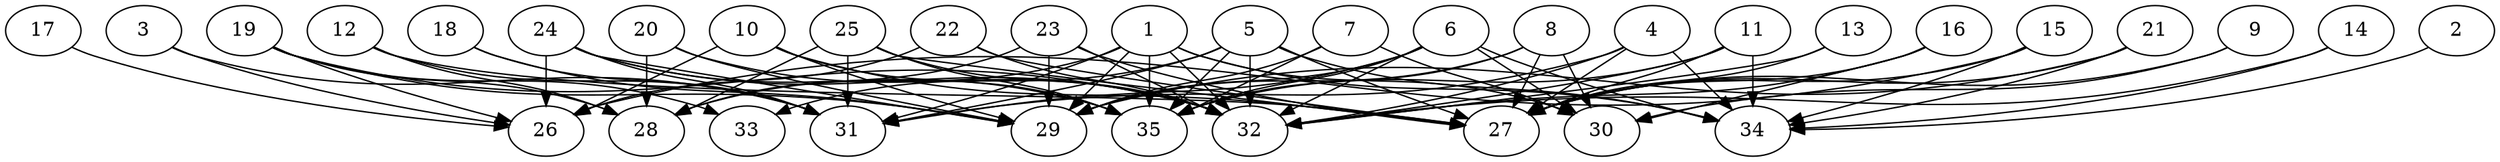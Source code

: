 // DAG automatically generated by daggen at Thu Oct  3 14:05:36 2019
// ./daggen --dot -n 35 --ccr 0.5 --fat 0.9 --regular 0.9 --density 0.6 --mindata 5242880 --maxdata 52428800 
digraph G {
  1 [size="33298432", alpha="0.05", expect_size="16649216"] 
  1 -> 28 [size ="16649216"]
  1 -> 29 [size ="16649216"]
  1 -> 30 [size ="16649216"]
  1 -> 31 [size ="16649216"]
  1 -> 32 [size ="16649216"]
  1 -> 34 [size ="16649216"]
  1 -> 35 [size ="16649216"]
  2 [size="74246144", alpha="0.17", expect_size="37123072"] 
  2 -> 34 [size ="37123072"]
  3 [size="60571648", alpha="0.08", expect_size="30285824"] 
  3 -> 26 [size ="30285824"]
  3 -> 31 [size ="30285824"]
  4 [size="91748352", alpha="0.09", expect_size="45874176"] 
  4 -> 27 [size ="45874176"]
  4 -> 31 [size ="45874176"]
  4 -> 32 [size ="45874176"]
  4 -> 34 [size ="45874176"]
  5 [size="66691072", alpha="0.17", expect_size="33345536"] 
  5 -> 27 [size ="33345536"]
  5 -> 31 [size ="33345536"]
  5 -> 32 [size ="33345536"]
  5 -> 33 [size ="33345536"]
  5 -> 34 [size ="33345536"]
  5 -> 35 [size ="33345536"]
  6 [size="72388608", alpha="0.09", expect_size="36194304"] 
  6 -> 29 [size ="36194304"]
  6 -> 30 [size ="36194304"]
  6 -> 31 [size ="36194304"]
  6 -> 32 [size ="36194304"]
  6 -> 34 [size ="36194304"]
  6 -> 35 [size ="36194304"]
  7 [size="38907904", alpha="0.19", expect_size="19453952"] 
  7 -> 29 [size ="19453952"]
  7 -> 30 [size ="19453952"]
  7 -> 35 [size ="19453952"]
  8 [size="49244160", alpha="0.12", expect_size="24622080"] 
  8 -> 27 [size ="24622080"]
  8 -> 29 [size ="24622080"]
  8 -> 30 [size ="24622080"]
  8 -> 35 [size ="24622080"]
  9 [size="58071040", alpha="0.07", expect_size="29035520"] 
  9 -> 27 [size ="29035520"]
  9 -> 30 [size ="29035520"]
  10 [size="50221056", alpha="0.05", expect_size="25110528"] 
  10 -> 26 [size ="25110528"]
  10 -> 27 [size ="25110528"]
  10 -> 29 [size ="25110528"]
  10 -> 35 [size ="25110528"]
  11 [size="15605760", alpha="0.09", expect_size="7802880"] 
  11 -> 27 [size ="7802880"]
  11 -> 32 [size ="7802880"]
  11 -> 34 [size ="7802880"]
  11 -> 35 [size ="7802880"]
  12 [size="37593088", alpha="0.10", expect_size="18796544"] 
  12 -> 27 [size ="18796544"]
  12 -> 28 [size ="18796544"]
  12 -> 31 [size ="18796544"]
  13 [size="21213184", alpha="0.18", expect_size="10606592"] 
  13 -> 27 [size ="10606592"]
  13 -> 32 [size ="10606592"]
  14 [size="60667904", alpha="0.07", expect_size="30333952"] 
  14 -> 32 [size ="30333952"]
  14 -> 34 [size ="30333952"]
  15 [size="102844416", alpha="0.08", expect_size="51422208"] 
  15 -> 26 [size ="51422208"]
  15 -> 27 [size ="51422208"]
  15 -> 34 [size ="51422208"]
  16 [size="90056704", alpha="0.04", expect_size="45028352"] 
  16 -> 27 [size ="45028352"]
  16 -> 30 [size ="45028352"]
  16 -> 32 [size ="45028352"]
  17 [size="40052736", alpha="0.10", expect_size="20026368"] 
  17 -> 26 [size ="20026368"]
  18 [size="36753408", alpha="0.16", expect_size="18376704"] 
  18 -> 29 [size ="18376704"]
  18 -> 31 [size ="18376704"]
  19 [size="91187200", alpha="0.14", expect_size="45593600"] 
  19 -> 26 [size ="45593600"]
  19 -> 28 [size ="45593600"]
  19 -> 29 [size ="45593600"]
  19 -> 32 [size ="45593600"]
  19 -> 33 [size ="45593600"]
  20 [size="30214144", alpha="0.16", expect_size="15107072"] 
  20 -> 28 [size ="15107072"]
  20 -> 29 [size ="15107072"]
  20 -> 32 [size ="15107072"]
  21 [size="52764672", alpha="0.04", expect_size="26382336"] 
  21 -> 27 [size ="26382336"]
  21 -> 29 [size ="26382336"]
  21 -> 34 [size ="26382336"]
  22 [size="96135168", alpha="0.04", expect_size="48067584"] 
  22 -> 26 [size ="48067584"]
  22 -> 27 [size ="48067584"]
  22 -> 32 [size ="48067584"]
  23 [size="47697920", alpha="0.16", expect_size="23848960"] 
  23 -> 27 [size ="23848960"]
  23 -> 28 [size ="23848960"]
  23 -> 29 [size ="23848960"]
  23 -> 32 [size ="23848960"]
  24 [size="36544512", alpha="0.05", expect_size="18272256"] 
  24 -> 26 [size ="18272256"]
  24 -> 29 [size ="18272256"]
  24 -> 31 [size ="18272256"]
  24 -> 32 [size ="18272256"]
  24 -> 35 [size ="18272256"]
  25 [size="67801088", alpha="0.05", expect_size="33900544"] 
  25 -> 27 [size ="33900544"]
  25 -> 28 [size ="33900544"]
  25 -> 31 [size ="33900544"]
  25 -> 32 [size ="33900544"]
  25 -> 35 [size ="33900544"]
  26 [size="11309056", alpha="0.19", expect_size="5654528"] 
  27 [size="31379456", alpha="0.19", expect_size="15689728"] 
  28 [size="77588480", alpha="0.07", expect_size="38794240"] 
  29 [size="59979776", alpha="0.05", expect_size="29989888"] 
  30 [size="30507008", alpha="0.11", expect_size="15253504"] 
  31 [size="12894208", alpha="0.19", expect_size="6447104"] 
  32 [size="29956096", alpha="0.12", expect_size="14978048"] 
  33 [size="51083264", alpha="0.08", expect_size="25541632"] 
  34 [size="31987712", alpha="0.14", expect_size="15993856"] 
  35 [size="53938176", alpha="0.20", expect_size="26969088"] 
}
